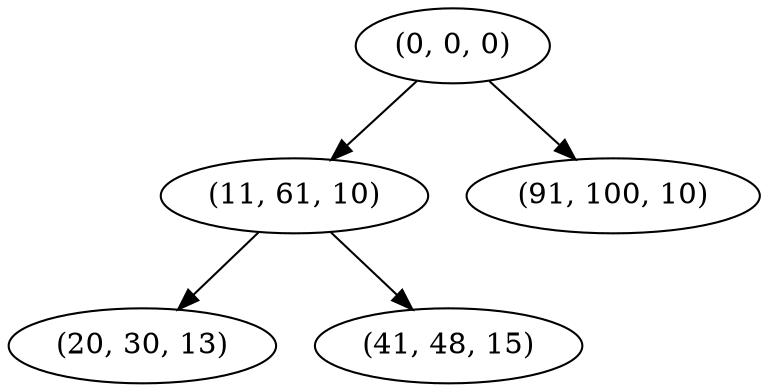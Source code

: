 digraph tree {
    "(0, 0, 0)";
    "(11, 61, 10)";
    "(20, 30, 13)";
    "(41, 48, 15)";
    "(91, 100, 10)";
    "(0, 0, 0)" -> "(11, 61, 10)";
    "(0, 0, 0)" -> "(91, 100, 10)";
    "(11, 61, 10)" -> "(20, 30, 13)";
    "(11, 61, 10)" -> "(41, 48, 15)";
}
